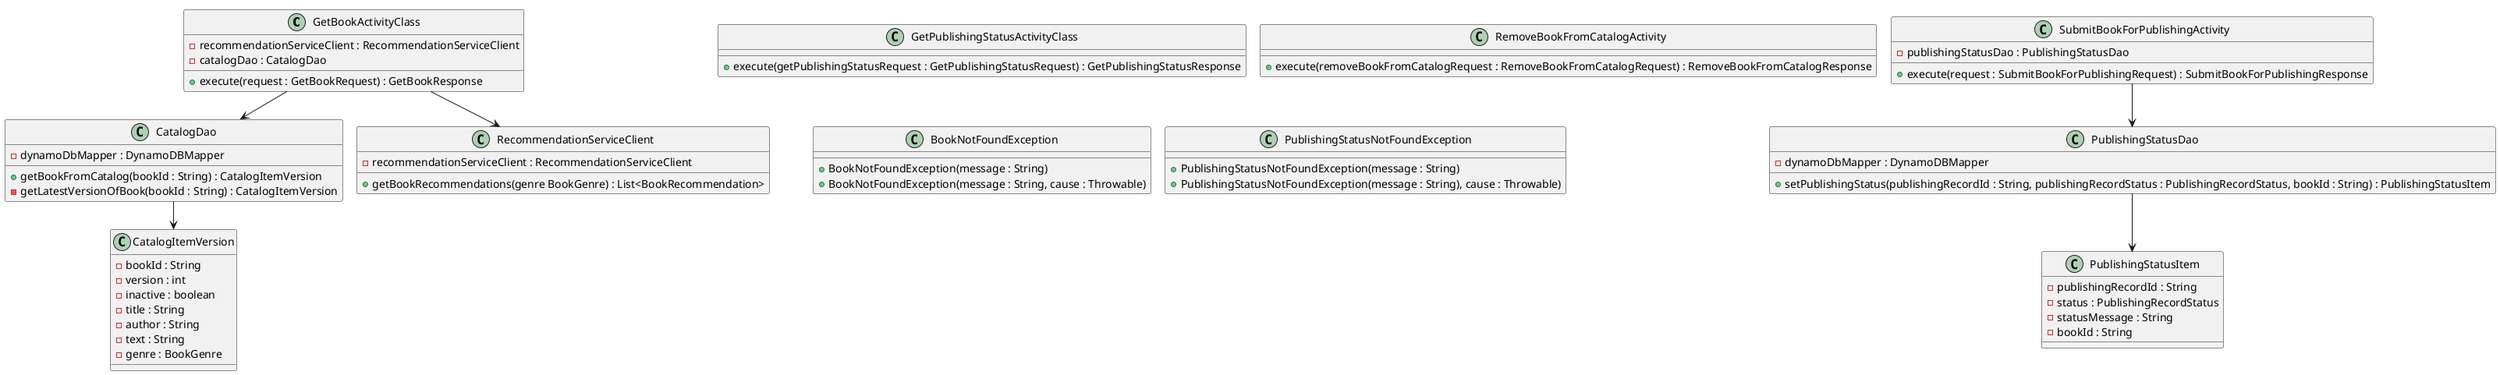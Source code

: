 @startuml
!pragma layout smetana

class GetBookActivityClass {
    - recommendationServiceClient : RecommendationServiceClient
    - catalogDao : CatalogDao

    + execute(request : GetBookRequest) : GetBookResponse
}

class CatalogDao {
    - dynamoDbMapper : DynamoDBMapper

    + getBookFromCatalog(bookId : String) : CatalogItemVersion
    - getLatestVersionOfBook(bookId : String) : CatalogItemVersion
}

class CatalogItemVersion {
    - bookId : String
    - version : int
    - inactive : boolean
    - title : String
    - author : String
    - text : String
    - genre : BookGenre
}

class RecommendationServiceClient {
    - recommendationServiceClient : RecommendationServiceClient

    + getBookRecommendations(genre BookGenre) : List<BookRecommendation>
}

class GetPublishingStatusActivityClass {
    + execute(getPublishingStatusRequest : GetPublishingStatusRequest) : GetPublishingStatusResponse
}

class RemoveBookFromCatalogActivity {
    + execute(removeBookFromCatalogRequest : RemoveBookFromCatalogRequest) : RemoveBookFromCatalogResponse
}

class SubmitBookForPublishingActivity {
    - publishingStatusDao : PublishingStatusDao

    + execute(request : SubmitBookForPublishingRequest) : SubmitBookForPublishingResponse
}

class PublishingStatusDao {
    - dynamoDbMapper : DynamoDBMapper

    + setPublishingStatus(publishingRecordId : String, publishingRecordStatus : PublishingRecordStatus, bookId : String) : PublishingStatusItem
}

class PublishingStatusItem {
    - publishingRecordId : String
    - status : PublishingRecordStatus
    - statusMessage : String
    - bookId : String
}

class BookNotFoundException {
    + BookNotFoundException(message : String)
    + BookNotFoundException(message : String, cause : Throwable)
}

class PublishingStatusNotFoundException {
    + PublishingStatusNotFoundException(message : String)
    + PublishingStatusNotFoundException(message : String), cause : Throwable)
}




GetBookActivityClass --> CatalogDao
GetBookActivityClass --> RecommendationServiceClient

SubmitBookForPublishingActivity --> PublishingStatusDao

CatalogDao --> CatalogItemVersion

PublishingStatusDao --> PublishingStatusItem

@enduml